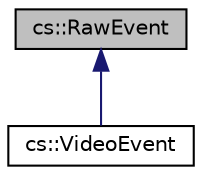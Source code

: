 digraph "cs::RawEvent"
{
  edge [fontname="Helvetica",fontsize="10",labelfontname="Helvetica",labelfontsize="10"];
  node [fontname="Helvetica",fontsize="10",shape=record];
  Node1 [label="cs::RawEvent",height=0.2,width=0.4,color="black", fillcolor="grey75", style="filled", fontcolor="black"];
  Node1 -> Node2 [dir="back",color="midnightblue",fontsize="10",style="solid",fontname="Helvetica"];
  Node2 [label="cs::VideoEvent",height=0.2,width=0.4,color="black", fillcolor="white", style="filled",URL="$classcs_1_1VideoEvent.html",tooltip="An event generated by the library and provided to event listeners. "];
}
